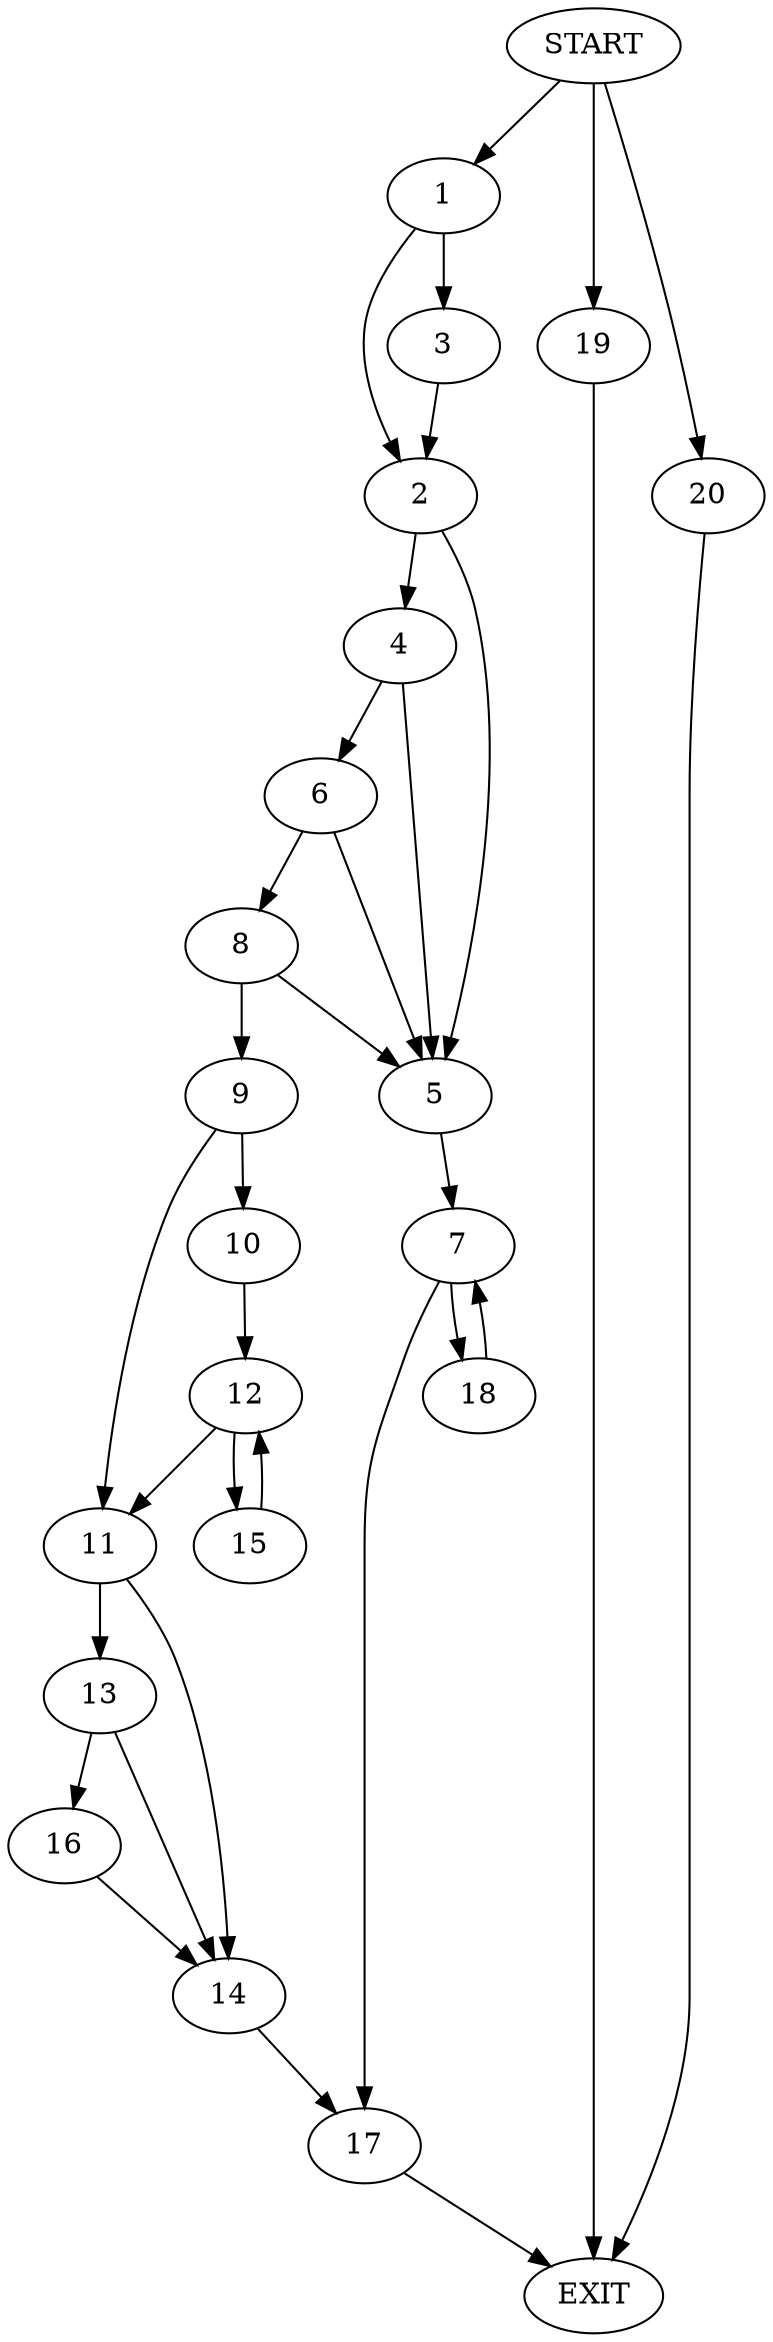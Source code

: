 digraph {
0 [label="START"]
21 [label="EXIT"]
0 -> 1
1 -> 2
1 -> 3
3 -> 2
2 -> 4
2 -> 5
4 -> 6
4 -> 5
5 -> 7
6 -> 8
6 -> 5
8 -> 9
8 -> 5
9 -> 10
9 -> 11
10 -> 12
11 -> 13
11 -> 14
12 -> 15
12 -> 11
15 -> 12
13 -> 14
13 -> 16
14 -> 17
16 -> 14
17 -> 21
7 -> 17
7 -> 18
18 -> 7
0 -> 19
19 -> 21
0 -> 20
20 -> 21
}
